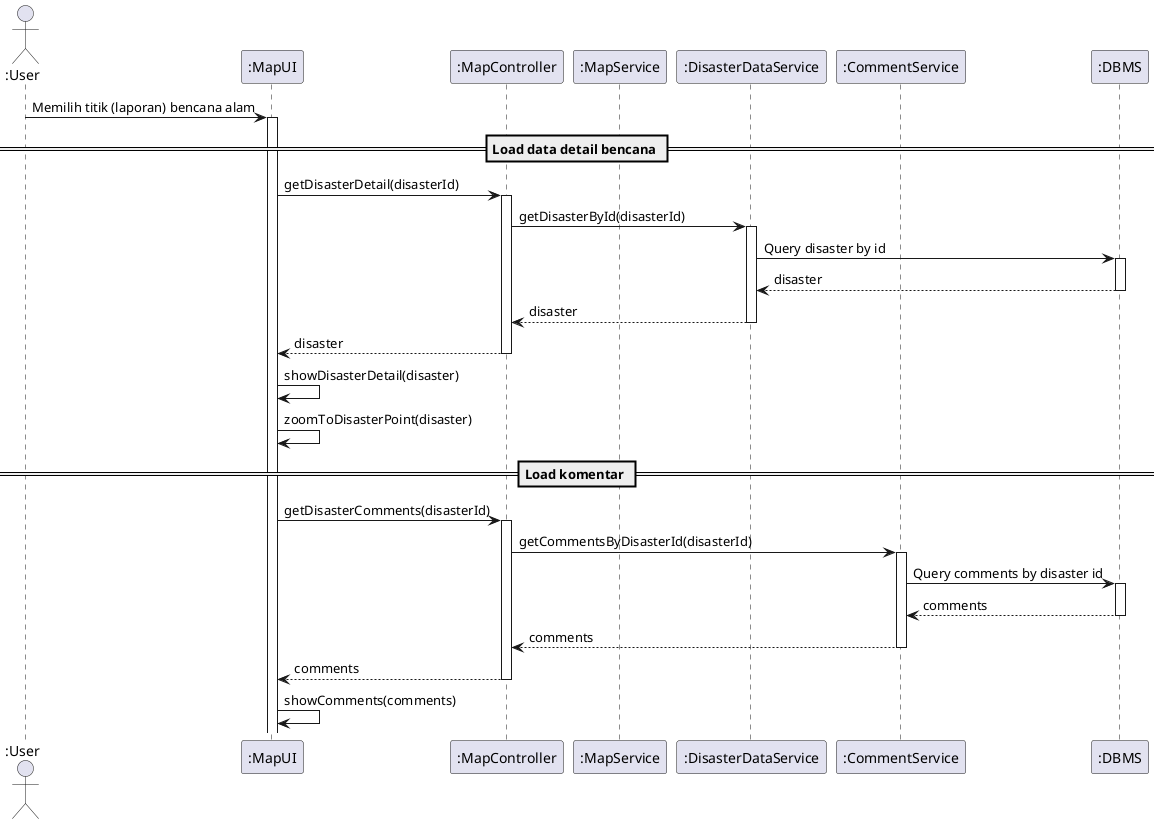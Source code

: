 @startuml SD-MAP-007 - Melihat detail (laporan) bencana alam

actor ":User" as user
participant ":MapUI" as view
participant ":MapController" as controller
participant ":MapService" as mapService
participant ":DisasterDataService" as disasterDataService
participant ":CommentService" as commentService
participant ":DBMS" as db

user -> view ++: Memilih titik (laporan) bencana alam 

== Load data detail bencana ==
view -> controller ++: getDisasterDetail(disasterId)
  controller -> disasterDataService ++: getDisasterById(disasterId)
      disasterDataService -> db ++: Query disaster by id
        return disaster
    return disaster
  return disaster

view -> view: showDisasterDetail(disaster)
view -> view: zoomToDisasterPoint(disaster)

== Load komentar ==
view -> controller ++: getDisasterComments(disasterId)
  controller -> commentService ++: getCommentsByDisasterId(disasterId)
    commentService -> db ++: Query comments by disaster id
      return comments
    return comments
  return comments

view -> view: showComments(comments)
 